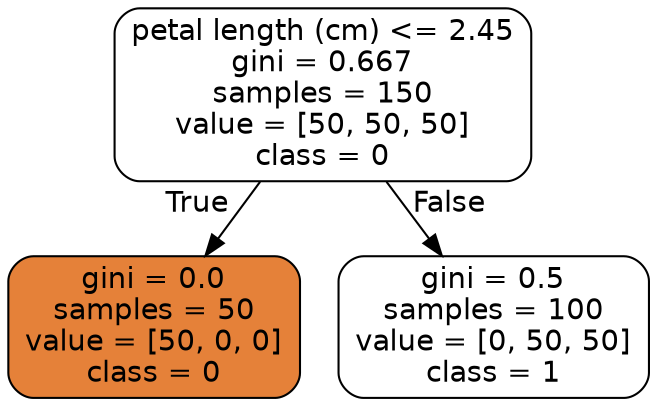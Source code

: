 digraph Tree {
node [shape=box, style="filled, rounded", color="black", fontname=helvetica] ;
edge [fontname=helvetica] ;
0 [label="petal length (cm) <= 2.45\ngini = 0.667\nsamples = 150\nvalue = [50, 50, 50]\nclass = 0", fillcolor="#ffffff"] ;
1 [label="gini = 0.0\nsamples = 50\nvalue = [50, 0, 0]\nclass = 0", fillcolor="#e58139"] ;
0 -> 1 [labeldistance=2.5, labelangle=45, headlabel="True"] ;
2 [label="gini = 0.5\nsamples = 100\nvalue = [0, 50, 50]\nclass = 1", fillcolor="#ffffff"] ;
0 -> 2 [labeldistance=2.5, labelangle=-45, headlabel="False"] ;
}
